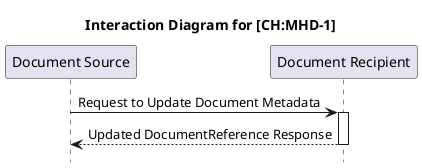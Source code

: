 @startuml

title Interaction Diagram for [CH:MHD-1]

hide footbox
autoactivate on

participant "Document Source" as DocumentSource
participant "Document Recipient" as DocumentRecipient

"DocumentSource" -> "DocumentRecipient" : Request to Update Document Metadata
"DocumentRecipient" --> "DocumentSource" : Updated DocumentReference Response

@enduml 